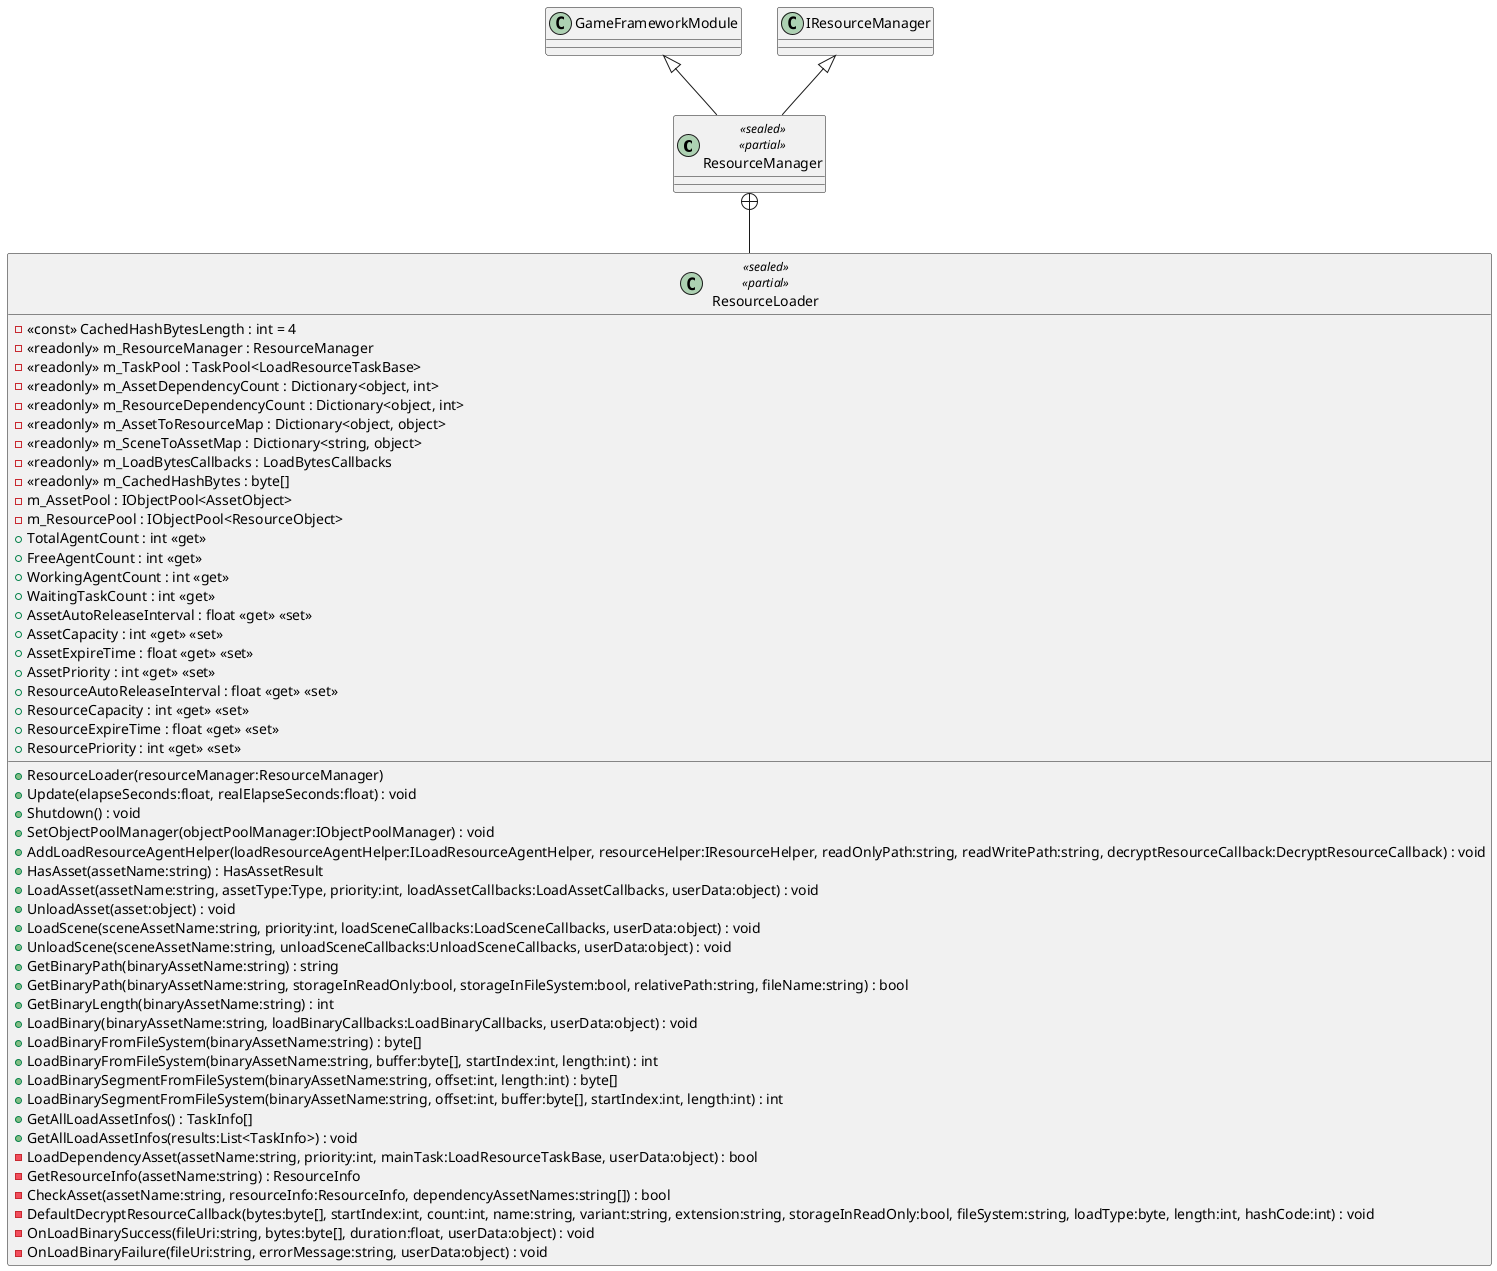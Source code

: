 @startuml
class ResourceManager <<sealed>> <<partial>> {
}
class ResourceLoader <<sealed>> <<partial>> {
    - <<const>> CachedHashBytesLength : int = 4
    - <<readonly>> m_ResourceManager : ResourceManager
    - <<readonly>> m_TaskPool : TaskPool<LoadResourceTaskBase>
    - <<readonly>> m_AssetDependencyCount : Dictionary<object, int>
    - <<readonly>> m_ResourceDependencyCount : Dictionary<object, int>
    - <<readonly>> m_AssetToResourceMap : Dictionary<object, object>
    - <<readonly>> m_SceneToAssetMap : Dictionary<string, object>
    - <<readonly>> m_LoadBytesCallbacks : LoadBytesCallbacks
    - <<readonly>> m_CachedHashBytes : byte[]
    - m_AssetPool : IObjectPool<AssetObject>
    - m_ResourcePool : IObjectPool<ResourceObject>
    + ResourceLoader(resourceManager:ResourceManager)
    + TotalAgentCount : int <<get>>
    + FreeAgentCount : int <<get>>
    + WorkingAgentCount : int <<get>>
    + WaitingTaskCount : int <<get>>
    + AssetAutoReleaseInterval : float <<get>> <<set>>
    + AssetCapacity : int <<get>> <<set>>
    + AssetExpireTime : float <<get>> <<set>>
    + AssetPriority : int <<get>> <<set>>
    + ResourceAutoReleaseInterval : float <<get>> <<set>>
    + ResourceCapacity : int <<get>> <<set>>
    + ResourceExpireTime : float <<get>> <<set>>
    + ResourcePriority : int <<get>> <<set>>
    + Update(elapseSeconds:float, realElapseSeconds:float) : void
    + Shutdown() : void
    + SetObjectPoolManager(objectPoolManager:IObjectPoolManager) : void
    + AddLoadResourceAgentHelper(loadResourceAgentHelper:ILoadResourceAgentHelper, resourceHelper:IResourceHelper, readOnlyPath:string, readWritePath:string, decryptResourceCallback:DecryptResourceCallback) : void
    + HasAsset(assetName:string) : HasAssetResult
    + LoadAsset(assetName:string, assetType:Type, priority:int, loadAssetCallbacks:LoadAssetCallbacks, userData:object) : void
    + UnloadAsset(asset:object) : void
    + LoadScene(sceneAssetName:string, priority:int, loadSceneCallbacks:LoadSceneCallbacks, userData:object) : void
    + UnloadScene(sceneAssetName:string, unloadSceneCallbacks:UnloadSceneCallbacks, userData:object) : void
    + GetBinaryPath(binaryAssetName:string) : string
    + GetBinaryPath(binaryAssetName:string, storageInReadOnly:bool, storageInFileSystem:bool, relativePath:string, fileName:string) : bool
    + GetBinaryLength(binaryAssetName:string) : int
    + LoadBinary(binaryAssetName:string, loadBinaryCallbacks:LoadBinaryCallbacks, userData:object) : void
    + LoadBinaryFromFileSystem(binaryAssetName:string) : byte[]
    + LoadBinaryFromFileSystem(binaryAssetName:string, buffer:byte[], startIndex:int, length:int) : int
    + LoadBinarySegmentFromFileSystem(binaryAssetName:string, offset:int, length:int) : byte[]
    + LoadBinarySegmentFromFileSystem(binaryAssetName:string, offset:int, buffer:byte[], startIndex:int, length:int) : int
    + GetAllLoadAssetInfos() : TaskInfo[]
    + GetAllLoadAssetInfos(results:List<TaskInfo>) : void
    - LoadDependencyAsset(assetName:string, priority:int, mainTask:LoadResourceTaskBase, userData:object) : bool
    - GetResourceInfo(assetName:string) : ResourceInfo
    - CheckAsset(assetName:string, resourceInfo:ResourceInfo, dependencyAssetNames:string[]) : bool
    - DefaultDecryptResourceCallback(bytes:byte[], startIndex:int, count:int, name:string, variant:string, extension:string, storageInReadOnly:bool, fileSystem:string, loadType:byte, length:int, hashCode:int) : void
    - OnLoadBinarySuccess(fileUri:string, bytes:byte[], duration:float, userData:object) : void
    - OnLoadBinaryFailure(fileUri:string, errorMessage:string, userData:object) : void
}
GameFrameworkModule <|-- ResourceManager
IResourceManager <|-- ResourceManager
ResourceManager +-- ResourceLoader
@enduml
